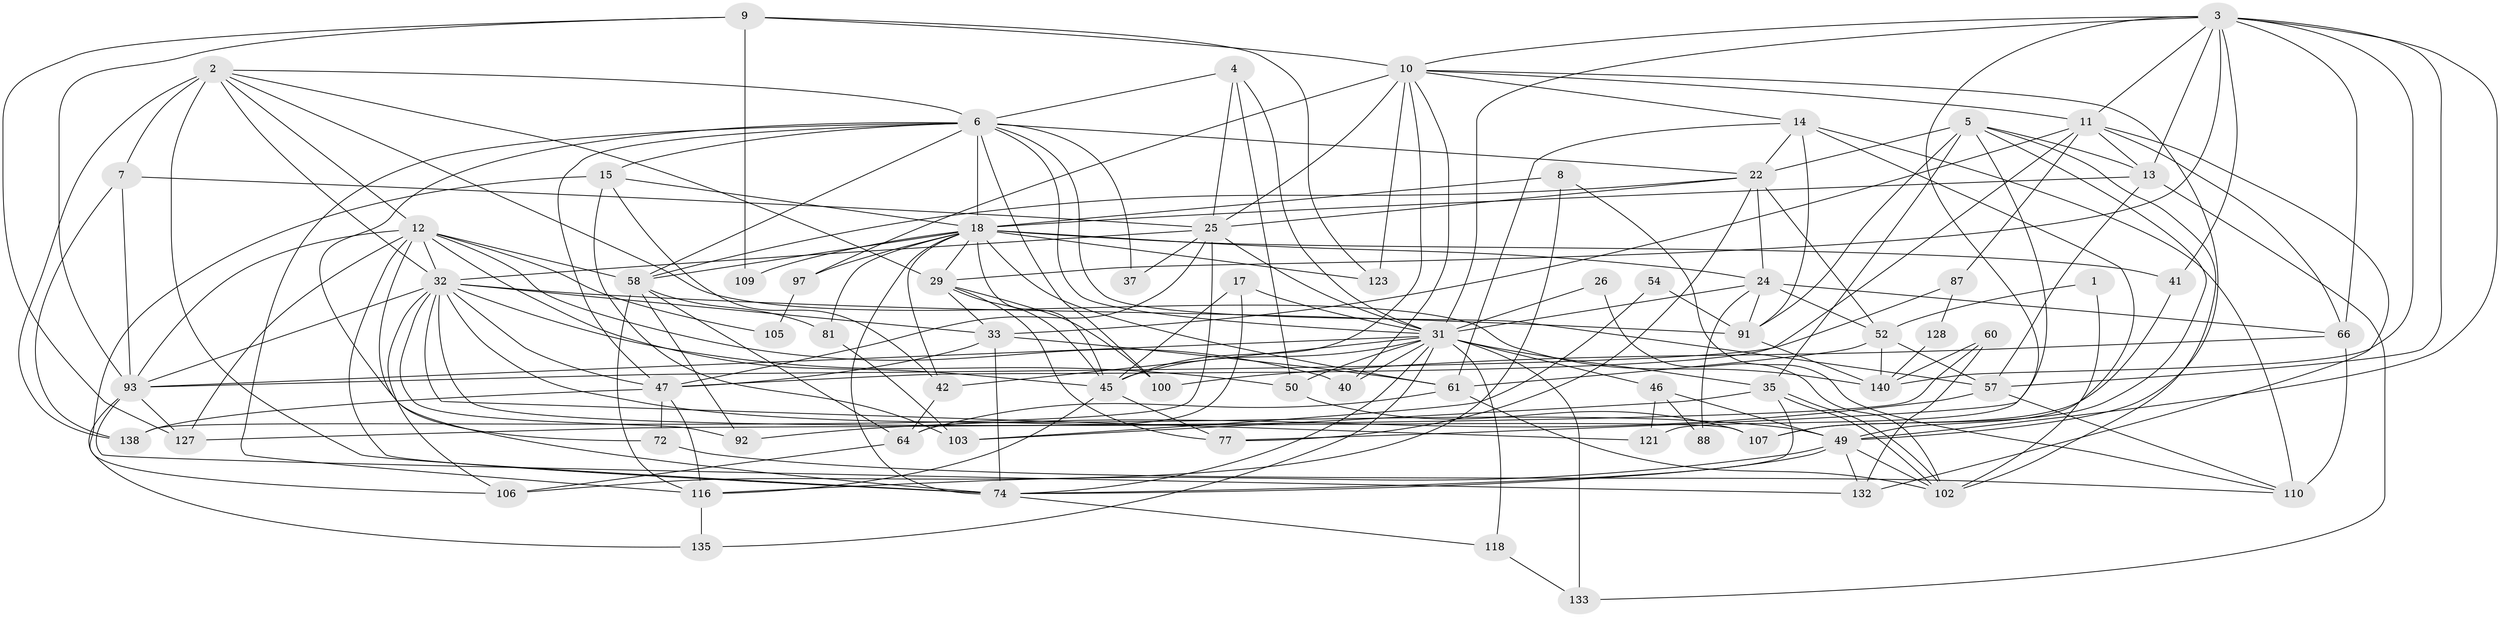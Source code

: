 // original degree distribution, {2: 0.1388888888888889, 5: 0.1111111111111111, 6: 0.10416666666666667, 4: 0.2986111111111111, 3: 0.2847222222222222, 7: 0.027777777777777776, 8: 0.020833333333333332, 9: 0.006944444444444444, 10: 0.006944444444444444}
// Generated by graph-tools (version 1.1) at 2025/15/03/09/25 04:15:09]
// undirected, 72 vertices, 200 edges
graph export_dot {
graph [start="1"]
  node [color=gray90,style=filled];
  1;
  2 [super="+114+83+19"];
  3 [super="+89+62+53"];
  4 [super="+21"];
  5 [super="+20"];
  6 [super="+23"];
  7 [super="+137"];
  8;
  9 [super="+82"];
  10 [super="+48+28"];
  11 [super="+90+16"];
  12 [super="+36+101"];
  13 [super="+63"];
  14 [super="+51"];
  15;
  17;
  18 [super="+34+96"];
  22 [super="+70"];
  24 [super="+43"];
  25 [super="+27"];
  26;
  29 [super="+30+131"];
  31 [super="+111+142+73"];
  32 [super="+39+78+113"];
  33 [super="+56"];
  35;
  37;
  40;
  41;
  42 [super="+67"];
  45 [super="+59"];
  46;
  47 [super="+125"];
  49 [super="+76+55+120"];
  50 [super="+80"];
  52 [super="+69"];
  54;
  57 [super="+68"];
  58 [super="+94+65"];
  60;
  61 [super="+95"];
  64 [super="+112"];
  66 [super="+139"];
  72;
  74 [super="+136"];
  77;
  81;
  87;
  88;
  91 [super="+141"];
  92;
  93 [super="+129+119"];
  97;
  100;
  102;
  103;
  105;
  106;
  107;
  109;
  110;
  116 [super="+117"];
  118;
  121;
  123;
  127;
  128;
  132;
  133;
  135;
  138;
  140;
  1 -- 102;
  1 -- 52;
  2 -- 32;
  2 -- 140;
  2 -- 6;
  2 -- 29;
  2 -- 138;
  2 -- 7;
  2 -- 74;
  2 -- 12;
  3 -- 41;
  3 -- 11;
  3 -- 66;
  3 -- 57;
  3 -- 29 [weight=2];
  3 -- 31 [weight=2];
  3 -- 10;
  3 -- 13;
  3 -- 49;
  3 -- 121;
  3 -- 140;
  4 -- 25;
  4 -- 31;
  4 -- 6;
  4 -- 50;
  5 -- 35;
  5 -- 77;
  5 -- 102;
  5 -- 107;
  5 -- 91;
  5 -- 13;
  5 -- 22;
  6 -- 58;
  6 -- 74;
  6 -- 47;
  6 -- 100;
  6 -- 37;
  6 -- 15;
  6 -- 57;
  6 -- 31;
  6 -- 22;
  6 -- 116;
  6 -- 18 [weight=2];
  7 -- 138;
  7 -- 25;
  7 -- 93;
  8 -- 110;
  8 -- 106;
  8 -- 18;
  9 -- 127;
  9 -- 123;
  9 -- 10;
  9 -- 109;
  9 -- 93;
  10 -- 25 [weight=3];
  10 -- 40;
  10 -- 11;
  10 -- 123;
  10 -- 97;
  10 -- 14;
  10 -- 45;
  10 -- 49;
  11 -- 66;
  11 -- 132;
  11 -- 87;
  11 -- 47;
  11 -- 33;
  11 -- 13;
  12 -- 127;
  12 -- 58;
  12 -- 45;
  12 -- 93;
  12 -- 32;
  12 -- 74;
  12 -- 72;
  12 -- 105;
  12 -- 40;
  13 -- 133;
  13 -- 57;
  13 -- 18;
  14 -- 110;
  14 -- 61;
  14 -- 49 [weight=2];
  14 -- 91;
  14 -- 22;
  15 -- 103;
  15 -- 106;
  15 -- 42;
  15 -- 18;
  17 -- 64;
  17 -- 31;
  17 -- 45;
  18 -- 58 [weight=2];
  18 -- 97;
  18 -- 42;
  18 -- 74;
  18 -- 81;
  18 -- 24;
  18 -- 123;
  18 -- 61;
  18 -- 29;
  18 -- 109;
  18 -- 41;
  18 -- 45;
  22 -- 77;
  22 -- 25;
  22 -- 58;
  22 -- 52;
  22 -- 24;
  24 -- 91;
  24 -- 88;
  24 -- 31;
  24 -- 66;
  24 -- 52;
  25 -- 31;
  25 -- 37;
  25 -- 138;
  25 -- 47;
  25 -- 32;
  26 -- 102;
  26 -- 31;
  29 -- 77;
  29 -- 45;
  29 -- 100;
  29 -- 33;
  31 -- 93;
  31 -- 133 [weight=2];
  31 -- 135;
  31 -- 40;
  31 -- 42;
  31 -- 74;
  31 -- 35;
  31 -- 45;
  31 -- 118;
  31 -- 46;
  31 -- 50;
  32 -- 92;
  32 -- 106;
  32 -- 50 [weight=2];
  32 -- 91;
  32 -- 47;
  32 -- 49;
  32 -- 121;
  32 -- 107;
  32 -- 33;
  32 -- 93;
  33 -- 47;
  33 -- 61;
  33 -- 74;
  35 -- 102;
  35 -- 102;
  35 -- 103;
  35 -- 74;
  41 -- 107;
  42 -- 64;
  45 -- 77;
  45 -- 116;
  46 -- 121;
  46 -- 88;
  46 -- 49;
  47 -- 72;
  47 -- 116;
  47 -- 138;
  49 -- 102;
  49 -- 74;
  49 -- 132;
  49 -- 116;
  50 -- 107;
  52 -- 57;
  52 -- 61;
  52 -- 140;
  54 -- 103;
  54 -- 91;
  57 -- 92;
  57 -- 110;
  58 -- 81;
  58 -- 92;
  58 -- 64;
  58 -- 116;
  60 -- 132;
  60 -- 140;
  60 -- 127;
  61 -- 64;
  61 -- 102;
  64 -- 106;
  66 -- 110;
  66 -- 100;
  72 -- 110;
  74 -- 118;
  81 -- 103;
  87 -- 93;
  87 -- 128;
  91 -- 140;
  93 -- 132;
  93 -- 135;
  93 -- 127;
  97 -- 105;
  116 -- 135;
  118 -- 133;
  128 -- 140;
}
